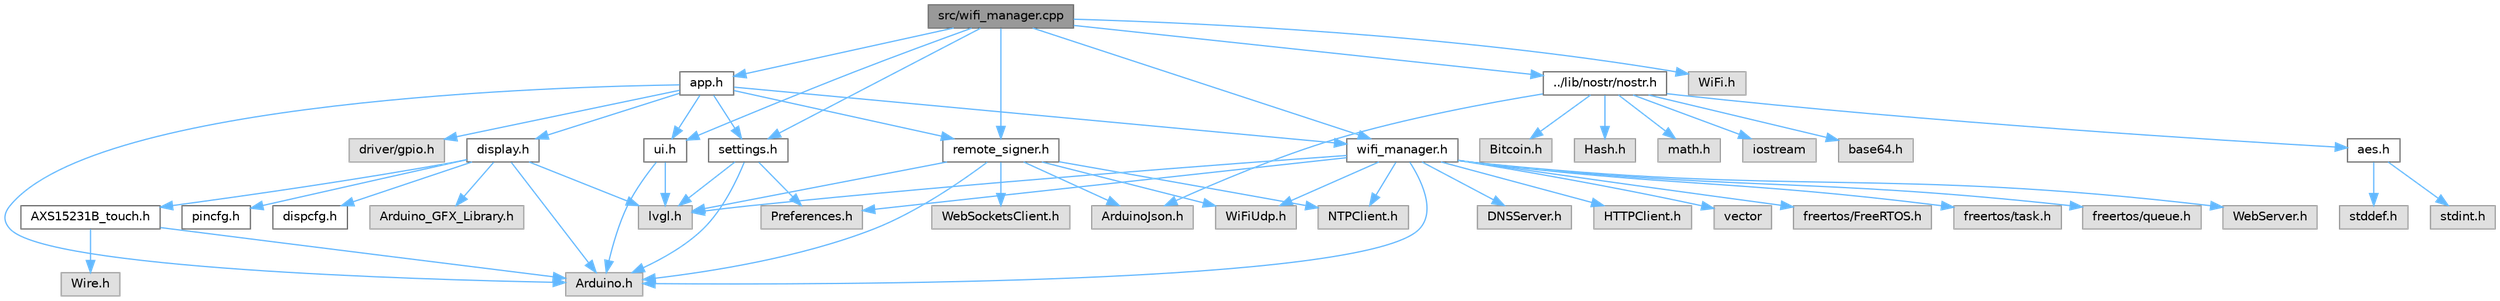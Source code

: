 digraph "src/wifi_manager.cpp"
{
 // LATEX_PDF_SIZE
  bgcolor="transparent";
  edge [fontname=Helvetica,fontsize=10,labelfontname=Helvetica,labelfontsize=10];
  node [fontname=Helvetica,fontsize=10,shape=box,height=0.2,width=0.4];
  Node1 [label="src/wifi_manager.cpp",height=0.2,width=0.4,color="gray40", fillcolor="grey60", style="filled", fontcolor="black",tooltip=" "];
  Node1 -> Node2 [color="steelblue1",style="solid"];
  Node2 [label="wifi_manager.h",height=0.2,width=0.4,color="grey40", fillcolor="white", style="filled",URL="$wifi__manager_8h.html",tooltip=" "];
  Node2 -> Node3 [color="steelblue1",style="solid"];
  Node3 [label="Arduino.h",height=0.2,width=0.4,color="grey60", fillcolor="#E0E0E0", style="filled",tooltip=" "];
  Node2 -> Node4 [color="steelblue1",style="solid"];
  Node4 [label="WiFiUdp.h",height=0.2,width=0.4,color="grey60", fillcolor="#E0E0E0", style="filled",tooltip=" "];
  Node2 -> Node5 [color="steelblue1",style="solid"];
  Node5 [label="WebServer.h",height=0.2,width=0.4,color="grey60", fillcolor="#E0E0E0", style="filled",tooltip=" "];
  Node2 -> Node6 [color="steelblue1",style="solid"];
  Node6 [label="DNSServer.h",height=0.2,width=0.4,color="grey60", fillcolor="#E0E0E0", style="filled",tooltip=" "];
  Node2 -> Node7 [color="steelblue1",style="solid"];
  Node7 [label="HTTPClient.h",height=0.2,width=0.4,color="grey60", fillcolor="#E0E0E0", style="filled",tooltip=" "];
  Node2 -> Node8 [color="steelblue1",style="solid"];
  Node8 [label="Preferences.h",height=0.2,width=0.4,color="grey60", fillcolor="#E0E0E0", style="filled",tooltip=" "];
  Node2 -> Node9 [color="steelblue1",style="solid"];
  Node9 [label="NTPClient.h",height=0.2,width=0.4,color="grey60", fillcolor="#E0E0E0", style="filled",tooltip=" "];
  Node2 -> Node10 [color="steelblue1",style="solid"];
  Node10 [label="vector",height=0.2,width=0.4,color="grey60", fillcolor="#E0E0E0", style="filled",tooltip=" "];
  Node2 -> Node11 [color="steelblue1",style="solid"];
  Node11 [label="lvgl.h",height=0.2,width=0.4,color="grey60", fillcolor="#E0E0E0", style="filled",tooltip=" "];
  Node2 -> Node12 [color="steelblue1",style="solid"];
  Node12 [label="freertos/FreeRTOS.h",height=0.2,width=0.4,color="grey60", fillcolor="#E0E0E0", style="filled",tooltip=" "];
  Node2 -> Node13 [color="steelblue1",style="solid"];
  Node13 [label="freertos/task.h",height=0.2,width=0.4,color="grey60", fillcolor="#E0E0E0", style="filled",tooltip=" "];
  Node2 -> Node14 [color="steelblue1",style="solid"];
  Node14 [label="freertos/queue.h",height=0.2,width=0.4,color="grey60", fillcolor="#E0E0E0", style="filled",tooltip=" "];
  Node1 -> Node15 [color="steelblue1",style="solid"];
  Node15 [label="WiFi.h",height=0.2,width=0.4,color="grey60", fillcolor="#E0E0E0", style="filled",tooltip=" "];
  Node1 -> Node16 [color="steelblue1",style="solid"];
  Node16 [label="settings.h",height=0.2,width=0.4,color="grey40", fillcolor="white", style="filled",URL="$settings_8h.html",tooltip=" "];
  Node16 -> Node3 [color="steelblue1",style="solid"];
  Node16 -> Node8 [color="steelblue1",style="solid"];
  Node16 -> Node11 [color="steelblue1",style="solid"];
  Node1 -> Node17 [color="steelblue1",style="solid"];
  Node17 [label="app.h",height=0.2,width=0.4,color="grey40", fillcolor="white", style="filled",URL="$app_8h.html",tooltip=" "];
  Node17 -> Node3 [color="steelblue1",style="solid"];
  Node17 -> Node18 [color="steelblue1",style="solid"];
  Node18 [label="driver/gpio.h",height=0.2,width=0.4,color="grey60", fillcolor="#E0E0E0", style="filled",tooltip=" "];
  Node17 -> Node16 [color="steelblue1",style="solid"];
  Node17 -> Node19 [color="steelblue1",style="solid"];
  Node19 [label="display.h",height=0.2,width=0.4,color="grey40", fillcolor="white", style="filled",URL="$display_8h.html",tooltip=" "];
  Node19 -> Node3 [color="steelblue1",style="solid"];
  Node19 -> Node20 [color="steelblue1",style="solid"];
  Node20 [label="Arduino_GFX_Library.h",height=0.2,width=0.4,color="grey60", fillcolor="#E0E0E0", style="filled",tooltip=" "];
  Node19 -> Node11 [color="steelblue1",style="solid"];
  Node19 -> Node21 [color="steelblue1",style="solid"];
  Node21 [label="pincfg.h",height=0.2,width=0.4,color="grey40", fillcolor="white", style="filled",URL="$pincfg_8h.html",tooltip=" "];
  Node19 -> Node22 [color="steelblue1",style="solid"];
  Node22 [label="dispcfg.h",height=0.2,width=0.4,color="grey40", fillcolor="white", style="filled",URL="$dispcfg_8h.html",tooltip=" "];
  Node19 -> Node23 [color="steelblue1",style="solid"];
  Node23 [label="AXS15231B_touch.h",height=0.2,width=0.4,color="grey40", fillcolor="white", style="filled",URL="$_a_x_s15231_b__touch_8h.html",tooltip=" "];
  Node23 -> Node3 [color="steelblue1",style="solid"];
  Node23 -> Node24 [color="steelblue1",style="solid"];
  Node24 [label="Wire.h",height=0.2,width=0.4,color="grey60", fillcolor="#E0E0E0", style="filled",tooltip=" "];
  Node17 -> Node2 [color="steelblue1",style="solid"];
  Node17 -> Node25 [color="steelblue1",style="solid"];
  Node25 [label="ui.h",height=0.2,width=0.4,color="grey40", fillcolor="white", style="filled",URL="$ui_8h.html",tooltip=" "];
  Node25 -> Node3 [color="steelblue1",style="solid"];
  Node25 -> Node11 [color="steelblue1",style="solid"];
  Node17 -> Node26 [color="steelblue1",style="solid"];
  Node26 [label="remote_signer.h",height=0.2,width=0.4,color="grey40", fillcolor="white", style="filled",URL="$remote__signer_8h.html",tooltip=" "];
  Node26 -> Node3 [color="steelblue1",style="solid"];
  Node26 -> Node27 [color="steelblue1",style="solid"];
  Node27 [label="WebSocketsClient.h",height=0.2,width=0.4,color="grey60", fillcolor="#E0E0E0", style="filled",tooltip=" "];
  Node26 -> Node28 [color="steelblue1",style="solid"];
  Node28 [label="ArduinoJson.h",height=0.2,width=0.4,color="grey60", fillcolor="#E0E0E0", style="filled",tooltip=" "];
  Node26 -> Node4 [color="steelblue1",style="solid"];
  Node26 -> Node9 [color="steelblue1",style="solid"];
  Node26 -> Node11 [color="steelblue1",style="solid"];
  Node1 -> Node25 [color="steelblue1",style="solid"];
  Node1 -> Node26 [color="steelblue1",style="solid"];
  Node1 -> Node29 [color="steelblue1",style="solid"];
  Node29 [label="../lib/nostr/nostr.h",height=0.2,width=0.4,color="grey40", fillcolor="white", style="filled",URL="$nostr_8h.html",tooltip=" "];
  Node29 -> Node30 [color="steelblue1",style="solid"];
  Node30 [label="Bitcoin.h",height=0.2,width=0.4,color="grey60", fillcolor="#E0E0E0", style="filled",tooltip=" "];
  Node29 -> Node31 [color="steelblue1",style="solid"];
  Node31 [label="Hash.h",height=0.2,width=0.4,color="grey60", fillcolor="#E0E0E0", style="filled",tooltip=" "];
  Node29 -> Node32 [color="steelblue1",style="solid"];
  Node32 [label="math.h",height=0.2,width=0.4,color="grey60", fillcolor="#E0E0E0", style="filled",tooltip=" "];
  Node29 -> Node33 [color="steelblue1",style="solid"];
  Node33 [label="iostream",height=0.2,width=0.4,color="grey60", fillcolor="#E0E0E0", style="filled",tooltip=" "];
  Node29 -> Node34 [color="steelblue1",style="solid"];
  Node34 [label="base64.h",height=0.2,width=0.4,color="grey60", fillcolor="#E0E0E0", style="filled",tooltip=" "];
  Node29 -> Node35 [color="steelblue1",style="solid"];
  Node35 [label="aes.h",height=0.2,width=0.4,color="grey40", fillcolor="white", style="filled",URL="$aes_8h.html",tooltip=" "];
  Node35 -> Node36 [color="steelblue1",style="solid"];
  Node36 [label="stdint.h",height=0.2,width=0.4,color="grey60", fillcolor="#E0E0E0", style="filled",tooltip=" "];
  Node35 -> Node37 [color="steelblue1",style="solid"];
  Node37 [label="stddef.h",height=0.2,width=0.4,color="grey60", fillcolor="#E0E0E0", style="filled",tooltip=" "];
  Node29 -> Node28 [color="steelblue1",style="solid"];
}
